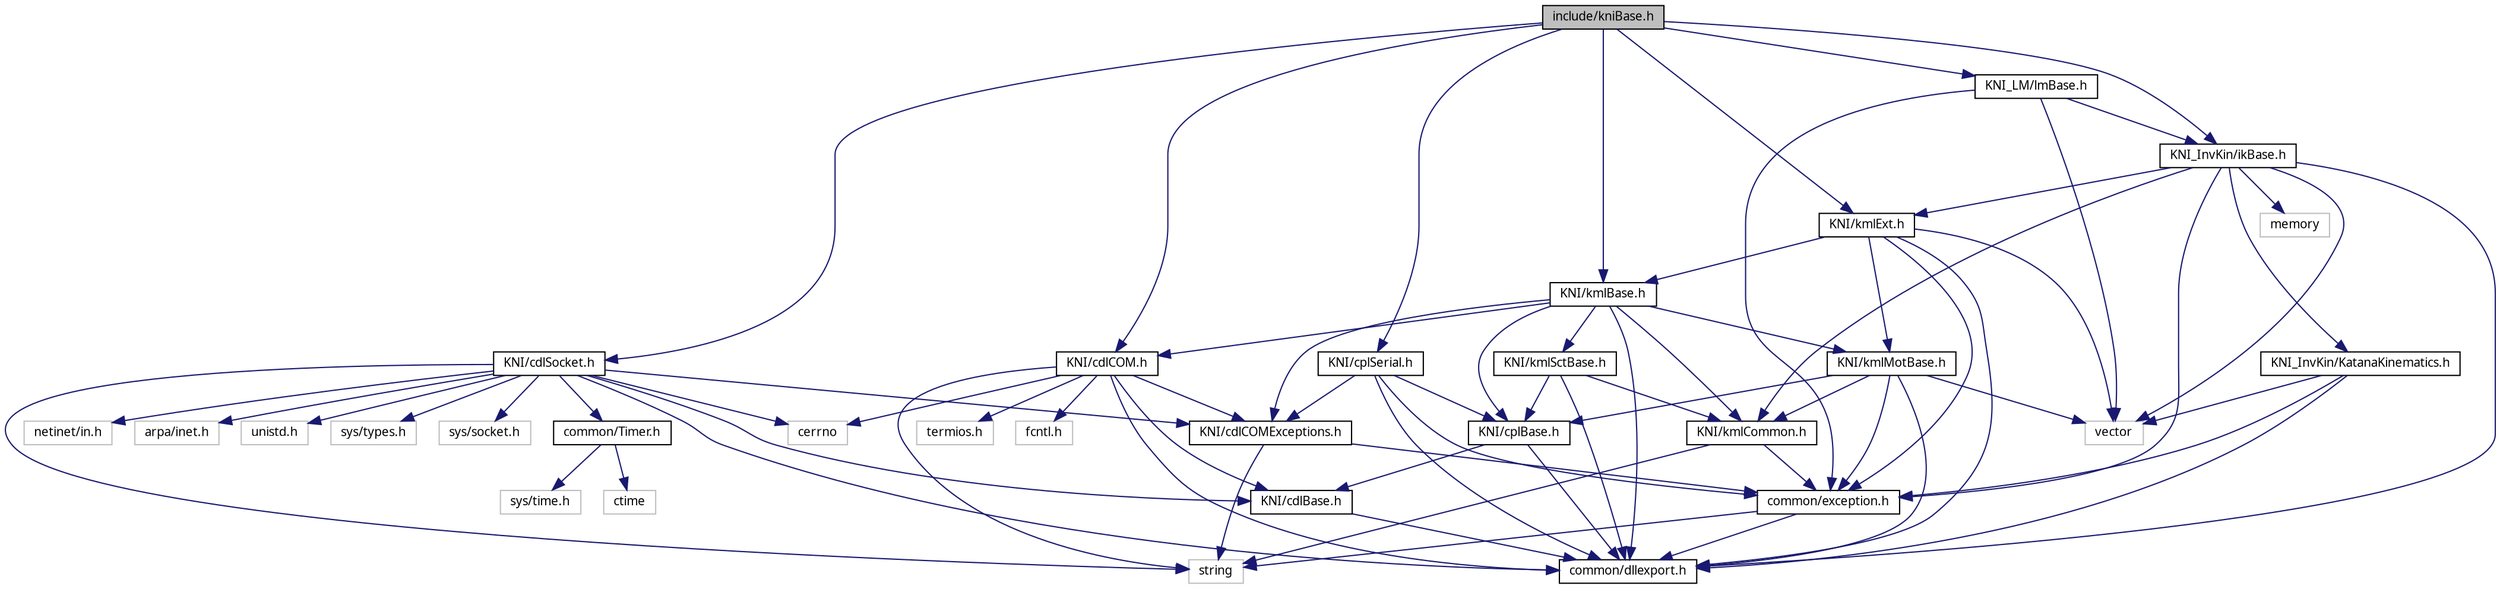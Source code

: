 digraph G
{
  edge [fontname="FreeSans.ttf",fontsize=10,labelfontname="FreeSans.ttf",labelfontsize=10];
  node [fontname="FreeSans.ttf",fontsize=10,shape=record];
  Node1 [label="include/kniBase.h",height=0.2,width=0.4,color="black", fillcolor="grey75", style="filled" fontcolor="black"];
  Node1 -> Node2 [color="midnightblue",fontsize=10,style="solid",fontname="FreeSans.ttf"];
  Node2 [label="KNI/cdlCOM.h",height=0.2,width=0.4,color="black", fillcolor="white", style="filled",URL="$cdlCOM_8h.html"];
  Node2 -> Node3 [color="midnightblue",fontsize=10,style="solid",fontname="FreeSans.ttf"];
  Node3 [label="common/dllexport.h",height=0.2,width=0.4,color="black", fillcolor="white", style="filled",URL="$dllexport_8h.html"];
  Node2 -> Node4 [color="midnightblue",fontsize=10,style="solid",fontname="FreeSans.ttf"];
  Node4 [label="KNI/cdlBase.h",height=0.2,width=0.4,color="black", fillcolor="white", style="filled",URL="$cdlBase_8h.html"];
  Node4 -> Node3 [color="midnightblue",fontsize=10,style="solid",fontname="FreeSans.ttf"];
  Node2 -> Node5 [color="midnightblue",fontsize=10,style="solid",fontname="FreeSans.ttf"];
  Node5 [label="KNI/cdlCOMExceptions.h",height=0.2,width=0.4,color="black", fillcolor="white", style="filled",URL="$cdlCOMExceptions_8h.html"];
  Node5 -> Node6 [color="midnightblue",fontsize=10,style="solid",fontname="FreeSans.ttf"];
  Node6 [label="common/exception.h",height=0.2,width=0.4,color="black", fillcolor="white", style="filled",URL="$exception_8h.html"];
  Node6 -> Node7 [color="midnightblue",fontsize=10,style="solid",fontname="FreeSans.ttf"];
  Node7 [label="string",height=0.2,width=0.4,color="grey75", fillcolor="white", style="filled"];
  Node6 -> Node3 [color="midnightblue",fontsize=10,style="solid",fontname="FreeSans.ttf"];
  Node5 -> Node7 [color="midnightblue",fontsize=10,style="solid",fontname="FreeSans.ttf"];
  Node2 -> Node7 [color="midnightblue",fontsize=10,style="solid",fontname="FreeSans.ttf"];
  Node2 -> Node8 [color="midnightblue",fontsize=10,style="solid",fontname="FreeSans.ttf"];
  Node8 [label="termios.h",height=0.2,width=0.4,color="grey75", fillcolor="white", style="filled"];
  Node2 -> Node9 [color="midnightblue",fontsize=10,style="solid",fontname="FreeSans.ttf"];
  Node9 [label="fcntl.h",height=0.2,width=0.4,color="grey75", fillcolor="white", style="filled"];
  Node2 -> Node10 [color="midnightblue",fontsize=10,style="solid",fontname="FreeSans.ttf"];
  Node10 [label="cerrno",height=0.2,width=0.4,color="grey75", fillcolor="white", style="filled"];
  Node1 -> Node11 [color="midnightblue",fontsize=10,style="solid",fontname="FreeSans.ttf"];
  Node11 [label="KNI/cplSerial.h",height=0.2,width=0.4,color="black", fillcolor="white", style="filled",URL="$cplSerial_8h.html"];
  Node11 -> Node3 [color="midnightblue",fontsize=10,style="solid",fontname="FreeSans.ttf"];
  Node11 -> Node6 [color="midnightblue",fontsize=10,style="solid",fontname="FreeSans.ttf"];
  Node11 -> Node12 [color="midnightblue",fontsize=10,style="solid",fontname="FreeSans.ttf"];
  Node12 [label="KNI/cplBase.h",height=0.2,width=0.4,color="black", fillcolor="white", style="filled",URL="$cplBase_8h.html"];
  Node12 -> Node3 [color="midnightblue",fontsize=10,style="solid",fontname="FreeSans.ttf"];
  Node12 -> Node4 [color="midnightblue",fontsize=10,style="solid",fontname="FreeSans.ttf"];
  Node11 -> Node5 [color="midnightblue",fontsize=10,style="solid",fontname="FreeSans.ttf"];
  Node1 -> Node13 [color="midnightblue",fontsize=10,style="solid",fontname="FreeSans.ttf"];
  Node13 [label="KNI/kmlBase.h",height=0.2,width=0.4,color="black", fillcolor="white", style="filled",URL="$kmlBase_8h.html"];
  Node13 -> Node3 [color="midnightblue",fontsize=10,style="solid",fontname="FreeSans.ttf"];
  Node13 -> Node12 [color="midnightblue",fontsize=10,style="solid",fontname="FreeSans.ttf"];
  Node13 -> Node14 [color="midnightblue",fontsize=10,style="solid",fontname="FreeSans.ttf"];
  Node14 [label="KNI/kmlCommon.h",height=0.2,width=0.4,color="black", fillcolor="white", style="filled",URL="$kmlCommon_8h.html"];
  Node14 -> Node6 [color="midnightblue",fontsize=10,style="solid",fontname="FreeSans.ttf"];
  Node14 -> Node7 [color="midnightblue",fontsize=10,style="solid",fontname="FreeSans.ttf"];
  Node13 -> Node15 [color="midnightblue",fontsize=10,style="solid",fontname="FreeSans.ttf"];
  Node15 [label="KNI/kmlMotBase.h",height=0.2,width=0.4,color="black", fillcolor="white", style="filled",URL="$kmlMotBase_8h.html"];
  Node15 -> Node6 [color="midnightblue",fontsize=10,style="solid",fontname="FreeSans.ttf"];
  Node15 -> Node3 [color="midnightblue",fontsize=10,style="solid",fontname="FreeSans.ttf"];
  Node15 -> Node14 [color="midnightblue",fontsize=10,style="solid",fontname="FreeSans.ttf"];
  Node15 -> Node12 [color="midnightblue",fontsize=10,style="solid",fontname="FreeSans.ttf"];
  Node15 -> Node16 [color="midnightblue",fontsize=10,style="solid",fontname="FreeSans.ttf"];
  Node16 [label="vector",height=0.2,width=0.4,color="grey75", fillcolor="white", style="filled"];
  Node13 -> Node17 [color="midnightblue",fontsize=10,style="solid",fontname="FreeSans.ttf"];
  Node17 [label="KNI/kmlSctBase.h",height=0.2,width=0.4,color="black", fillcolor="white", style="filled",URL="$kmlSctBase_8h.html"];
  Node17 -> Node3 [color="midnightblue",fontsize=10,style="solid",fontname="FreeSans.ttf"];
  Node17 -> Node14 [color="midnightblue",fontsize=10,style="solid",fontname="FreeSans.ttf"];
  Node17 -> Node12 [color="midnightblue",fontsize=10,style="solid",fontname="FreeSans.ttf"];
  Node13 -> Node2 [color="midnightblue",fontsize=10,style="solid",fontname="FreeSans.ttf"];
  Node13 -> Node5 [color="midnightblue",fontsize=10,style="solid",fontname="FreeSans.ttf"];
  Node1 -> Node18 [color="midnightblue",fontsize=10,style="solid",fontname="FreeSans.ttf"];
  Node18 [label="KNI/kmlExt.h",height=0.2,width=0.4,color="black", fillcolor="white", style="filled",URL="$kmlExt_8h.html"];
  Node18 -> Node3 [color="midnightblue",fontsize=10,style="solid",fontname="FreeSans.ttf"];
  Node18 -> Node6 [color="midnightblue",fontsize=10,style="solid",fontname="FreeSans.ttf"];
  Node18 -> Node13 [color="midnightblue",fontsize=10,style="solid",fontname="FreeSans.ttf"];
  Node18 -> Node15 [color="midnightblue",fontsize=10,style="solid",fontname="FreeSans.ttf"];
  Node18 -> Node16 [color="midnightblue",fontsize=10,style="solid",fontname="FreeSans.ttf"];
  Node1 -> Node19 [color="midnightblue",fontsize=10,style="solid",fontname="FreeSans.ttf"];
  Node19 [label="KNI/cdlSocket.h",height=0.2,width=0.4,color="black", fillcolor="white", style="filled",URL="$cdlSocket_8h.html"];
  Node19 -> Node3 [color="midnightblue",fontsize=10,style="solid",fontname="FreeSans.ttf"];
  Node19 -> Node20 [color="midnightblue",fontsize=10,style="solid",fontname="FreeSans.ttf"];
  Node20 [label="common/Timer.h",height=0.2,width=0.4,color="black", fillcolor="white", style="filled",URL="$Timer_8h.html"];
  Node20 -> Node21 [color="midnightblue",fontsize=10,style="solid",fontname="FreeSans.ttf"];
  Node21 [label="ctime",height=0.2,width=0.4,color="grey75", fillcolor="white", style="filled"];
  Node20 -> Node22 [color="midnightblue",fontsize=10,style="solid",fontname="FreeSans.ttf"];
  Node22 [label="sys/time.h",height=0.2,width=0.4,color="grey75", fillcolor="white", style="filled"];
  Node19 -> Node4 [color="midnightblue",fontsize=10,style="solid",fontname="FreeSans.ttf"];
  Node19 -> Node5 [color="midnightblue",fontsize=10,style="solid",fontname="FreeSans.ttf"];
  Node19 -> Node23 [color="midnightblue",fontsize=10,style="solid",fontname="FreeSans.ttf"];
  Node23 [label="sys/types.h",height=0.2,width=0.4,color="grey75", fillcolor="white", style="filled"];
  Node19 -> Node24 [color="midnightblue",fontsize=10,style="solid",fontname="FreeSans.ttf"];
  Node24 [label="sys/socket.h",height=0.2,width=0.4,color="grey75", fillcolor="white", style="filled"];
  Node19 -> Node25 [color="midnightblue",fontsize=10,style="solid",fontname="FreeSans.ttf"];
  Node25 [label="netinet/in.h",height=0.2,width=0.4,color="grey75", fillcolor="white", style="filled"];
  Node19 -> Node26 [color="midnightblue",fontsize=10,style="solid",fontname="FreeSans.ttf"];
  Node26 [label="arpa/inet.h",height=0.2,width=0.4,color="grey75", fillcolor="white", style="filled"];
  Node19 -> Node10 [color="midnightblue",fontsize=10,style="solid",fontname="FreeSans.ttf"];
  Node19 -> Node27 [color="midnightblue",fontsize=10,style="solid",fontname="FreeSans.ttf"];
  Node27 [label="unistd.h",height=0.2,width=0.4,color="grey75", fillcolor="white", style="filled"];
  Node19 -> Node7 [color="midnightblue",fontsize=10,style="solid",fontname="FreeSans.ttf"];
  Node1 -> Node28 [color="midnightblue",fontsize=10,style="solid",fontname="FreeSans.ttf"];
  Node28 [label="KNI_InvKin/ikBase.h",height=0.2,width=0.4,color="black", fillcolor="white", style="filled",URL="$ikBase_8h.html"];
  Node28 -> Node6 [color="midnightblue",fontsize=10,style="solid",fontname="FreeSans.ttf"];
  Node28 -> Node3 [color="midnightblue",fontsize=10,style="solid",fontname="FreeSans.ttf"];
  Node28 -> Node18 [color="midnightblue",fontsize=10,style="solid",fontname="FreeSans.ttf"];
  Node28 -> Node14 [color="midnightblue",fontsize=10,style="solid",fontname="FreeSans.ttf"];
  Node28 -> Node29 [color="midnightblue",fontsize=10,style="solid",fontname="FreeSans.ttf"];
  Node29 [label="KNI_InvKin/KatanaKinematics.h",height=0.2,width=0.4,color="black", fillcolor="white", style="filled",URL="$KatanaKinematics_8h.html"];
  Node29 -> Node3 [color="midnightblue",fontsize=10,style="solid",fontname="FreeSans.ttf"];
  Node29 -> Node6 [color="midnightblue",fontsize=10,style="solid",fontname="FreeSans.ttf"];
  Node29 -> Node16 [color="midnightblue",fontsize=10,style="solid",fontname="FreeSans.ttf"];
  Node28 -> Node16 [color="midnightblue",fontsize=10,style="solid",fontname="FreeSans.ttf"];
  Node28 -> Node30 [color="midnightblue",fontsize=10,style="solid",fontname="FreeSans.ttf"];
  Node30 [label="memory",height=0.2,width=0.4,color="grey75", fillcolor="white", style="filled"];
  Node1 -> Node31 [color="midnightblue",fontsize=10,style="solid",fontname="FreeSans.ttf"];
  Node31 [label="KNI_LM/lmBase.h",height=0.2,width=0.4,color="black", fillcolor="white", style="filled",URL="$lmBase_8h.html"];
  Node31 -> Node28 [color="midnightblue",fontsize=10,style="solid",fontname="FreeSans.ttf"];
  Node31 -> Node6 [color="midnightblue",fontsize=10,style="solid",fontname="FreeSans.ttf"];
  Node31 -> Node16 [color="midnightblue",fontsize=10,style="solid",fontname="FreeSans.ttf"];
}
